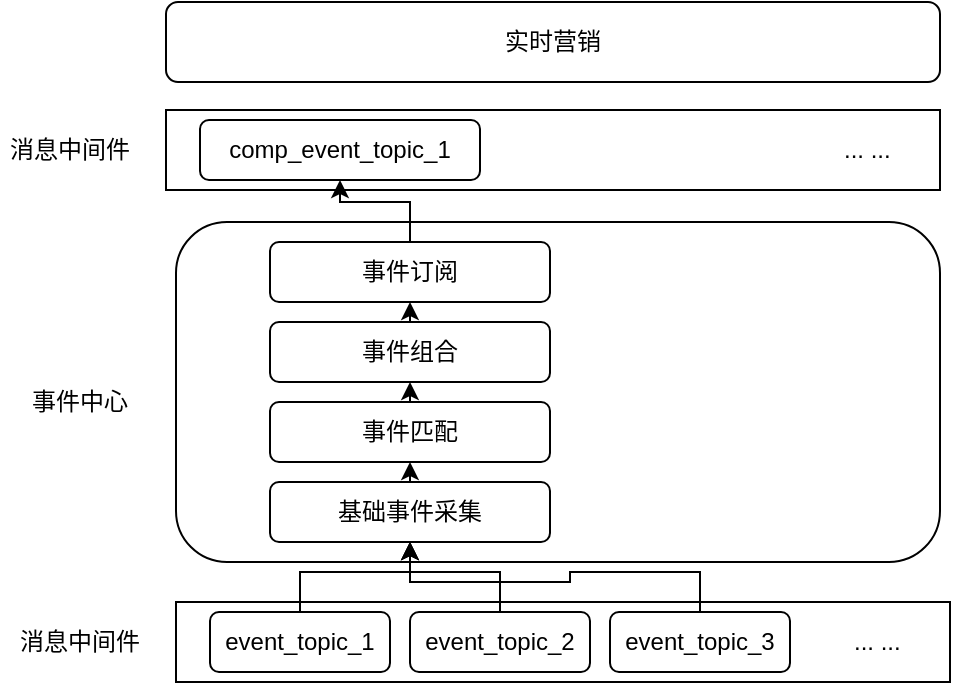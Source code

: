 <mxfile version="10.6.7" type="github"><diagram id="QmgegcQosMX2diJLj9W4" name="第 1 页"><mxGraphModel dx="1110" dy="492" grid="1" gridSize="10" guides="1" tooltips="1" connect="1" arrows="1" fold="1" page="1" pageScale="1" pageWidth="827" pageHeight="1169" math="0" shadow="0"><root><mxCell id="0"/><mxCell id="1" parent="0"/><mxCell id="IIuaiAULGiiwWqLbjNvi-8" value="" style="rounded=1;whiteSpace=wrap;html=1;" vertex="1" parent="1"><mxGeometry x="248" y="160" width="382" height="170" as="geometry"/></mxCell><mxCell id="IIuaiAULGiiwWqLbjNvi-1" value="" style="rounded=0;whiteSpace=wrap;html=1;" vertex="1" parent="1"><mxGeometry x="248" y="350" width="387" height="40" as="geometry"/></mxCell><mxCell id="IIuaiAULGiiwWqLbjNvi-2" value="消息中间件" style="text;html=1;strokeColor=none;fillColor=none;align=center;verticalAlign=middle;whiteSpace=wrap;rounded=0;" vertex="1" parent="1"><mxGeometry x="165" y="360" width="70" height="20" as="geometry"/></mxCell><mxCell id="IIuaiAULGiiwWqLbjNvi-3" value="Text" style="text;html=1;resizable=0;points=[];autosize=1;align=left;verticalAlign=top;spacingTop=-4;" vertex="1" parent="1"><mxGeometry x="242" y="104" width="40" height="20" as="geometry"/></mxCell><mxCell id="IIuaiAULGiiwWqLbjNvi-19" style="edgeStyle=orthogonalEdgeStyle;rounded=0;orthogonalLoop=1;jettySize=auto;html=1;exitX=0.5;exitY=0;exitDx=0;exitDy=0;entryX=0.5;entryY=1;entryDx=0;entryDy=0;" edge="1" parent="1" source="IIuaiAULGiiwWqLbjNvi-4" target="IIuaiAULGiiwWqLbjNvi-18"><mxGeometry relative="1" as="geometry"/></mxCell><mxCell id="IIuaiAULGiiwWqLbjNvi-4" value="event_topic_1" style="rounded=1;whiteSpace=wrap;html=1;" vertex="1" parent="1"><mxGeometry x="265" y="355" width="90" height="30" as="geometry"/></mxCell><mxCell id="IIuaiAULGiiwWqLbjNvi-20" style="edgeStyle=orthogonalEdgeStyle;rounded=0;orthogonalLoop=1;jettySize=auto;html=1;exitX=0.5;exitY=0;exitDx=0;exitDy=0;" edge="1" parent="1" source="IIuaiAULGiiwWqLbjNvi-5" target="IIuaiAULGiiwWqLbjNvi-18"><mxGeometry relative="1" as="geometry"/></mxCell><mxCell id="IIuaiAULGiiwWqLbjNvi-5" value="event_topic_2" style="rounded=1;whiteSpace=wrap;html=1;" vertex="1" parent="1"><mxGeometry x="365" y="355" width="90" height="30" as="geometry"/></mxCell><mxCell id="IIuaiAULGiiwWqLbjNvi-21" style="edgeStyle=orthogonalEdgeStyle;rounded=0;orthogonalLoop=1;jettySize=auto;html=1;exitX=0.5;exitY=0;exitDx=0;exitDy=0;" edge="1" parent="1" source="IIuaiAULGiiwWqLbjNvi-6" target="IIuaiAULGiiwWqLbjNvi-18"><mxGeometry relative="1" as="geometry"/></mxCell><mxCell id="IIuaiAULGiiwWqLbjNvi-6" value="event_topic_3" style="rounded=1;whiteSpace=wrap;html=1;" vertex="1" parent="1"><mxGeometry x="465" y="355" width="90" height="30" as="geometry"/></mxCell><mxCell id="IIuaiAULGiiwWqLbjNvi-7" value="... ..." style="text;html=1;resizable=0;points=[];autosize=1;align=left;verticalAlign=top;spacingTop=-4;" vertex="1" parent="1"><mxGeometry x="585" y="360" width="40" height="20" as="geometry"/></mxCell><mxCell id="IIuaiAULGiiwWqLbjNvi-9" value="事件中心" style="text;html=1;strokeColor=none;fillColor=none;align=center;verticalAlign=middle;whiteSpace=wrap;rounded=0;" vertex="1" parent="1"><mxGeometry x="165" y="240" width="70" height="20" as="geometry"/></mxCell><mxCell id="IIuaiAULGiiwWqLbjNvi-10" value="" style="rounded=0;whiteSpace=wrap;html=1;" vertex="1" parent="1"><mxGeometry x="243" y="104" width="387" height="40" as="geometry"/></mxCell><mxCell id="IIuaiAULGiiwWqLbjNvi-11" value="消息中间件" style="text;html=1;strokeColor=none;fillColor=none;align=center;verticalAlign=middle;whiteSpace=wrap;rounded=0;" vertex="1" parent="1"><mxGeometry x="160" y="114" width="70" height="20" as="geometry"/></mxCell><mxCell id="IIuaiAULGiiwWqLbjNvi-12" value="comp_event_topic_1" style="rounded=1;whiteSpace=wrap;html=1;" vertex="1" parent="1"><mxGeometry x="260" y="109" width="140" height="30" as="geometry"/></mxCell><mxCell id="IIuaiAULGiiwWqLbjNvi-15" value="... ..." style="text;html=1;resizable=0;points=[];autosize=1;align=left;verticalAlign=top;spacingTop=-4;" vertex="1" parent="1"><mxGeometry x="580" y="114" width="40" height="20" as="geometry"/></mxCell><mxCell id="IIuaiAULGiiwWqLbjNvi-16" value="实时营销" style="rounded=1;whiteSpace=wrap;html=1;" vertex="1" parent="1"><mxGeometry x="243" y="50" width="387" height="40" as="geometry"/></mxCell><mxCell id="IIuaiAULGiiwWqLbjNvi-26" style="edgeStyle=orthogonalEdgeStyle;rounded=0;orthogonalLoop=1;jettySize=auto;html=1;exitX=0.5;exitY=0;exitDx=0;exitDy=0;entryX=0.5;entryY=1;entryDx=0;entryDy=0;" edge="1" parent="1" source="IIuaiAULGiiwWqLbjNvi-18" target="IIuaiAULGiiwWqLbjNvi-22"><mxGeometry relative="1" as="geometry"/></mxCell><mxCell id="IIuaiAULGiiwWqLbjNvi-18" value="基础事件采集" style="rounded=1;whiteSpace=wrap;html=1;" vertex="1" parent="1"><mxGeometry x="295" y="290" width="140" height="30" as="geometry"/></mxCell><mxCell id="IIuaiAULGiiwWqLbjNvi-27" style="edgeStyle=orthogonalEdgeStyle;rounded=0;orthogonalLoop=1;jettySize=auto;html=1;exitX=0.5;exitY=0;exitDx=0;exitDy=0;entryX=0.5;entryY=1;entryDx=0;entryDy=0;" edge="1" parent="1" source="IIuaiAULGiiwWqLbjNvi-22" target="IIuaiAULGiiwWqLbjNvi-23"><mxGeometry relative="1" as="geometry"/></mxCell><mxCell id="IIuaiAULGiiwWqLbjNvi-22" value="事件匹配" style="rounded=1;whiteSpace=wrap;html=1;" vertex="1" parent="1"><mxGeometry x="295" y="250" width="140" height="30" as="geometry"/></mxCell><mxCell id="IIuaiAULGiiwWqLbjNvi-28" style="edgeStyle=orthogonalEdgeStyle;rounded=0;orthogonalLoop=1;jettySize=auto;html=1;exitX=0.5;exitY=0;exitDx=0;exitDy=0;entryX=0.5;entryY=1;entryDx=0;entryDy=0;" edge="1" parent="1" source="IIuaiAULGiiwWqLbjNvi-23" target="IIuaiAULGiiwWqLbjNvi-24"><mxGeometry relative="1" as="geometry"/></mxCell><mxCell id="IIuaiAULGiiwWqLbjNvi-23" value="事件组合" style="rounded=1;whiteSpace=wrap;html=1;" vertex="1" parent="1"><mxGeometry x="295" y="210" width="140" height="30" as="geometry"/></mxCell><mxCell id="IIuaiAULGiiwWqLbjNvi-29" style="edgeStyle=orthogonalEdgeStyle;rounded=0;orthogonalLoop=1;jettySize=auto;html=1;exitX=0.5;exitY=0;exitDx=0;exitDy=0;entryX=0.5;entryY=1;entryDx=0;entryDy=0;" edge="1" parent="1" source="IIuaiAULGiiwWqLbjNvi-24" target="IIuaiAULGiiwWqLbjNvi-12"><mxGeometry relative="1" as="geometry"/></mxCell><mxCell id="IIuaiAULGiiwWqLbjNvi-24" value="事件订阅" style="rounded=1;whiteSpace=wrap;html=1;" vertex="1" parent="1"><mxGeometry x="295" y="170" width="140" height="30" as="geometry"/></mxCell><mxCell id="IIuaiAULGiiwWqLbjNvi-25" style="edgeStyle=orthogonalEdgeStyle;rounded=0;orthogonalLoop=1;jettySize=auto;html=1;exitX=0.5;exitY=1;exitDx=0;exitDy=0;" edge="1" parent="1" source="IIuaiAULGiiwWqLbjNvi-12" target="IIuaiAULGiiwWqLbjNvi-12"><mxGeometry relative="1" as="geometry"/></mxCell></root></mxGraphModel></diagram></mxfile>